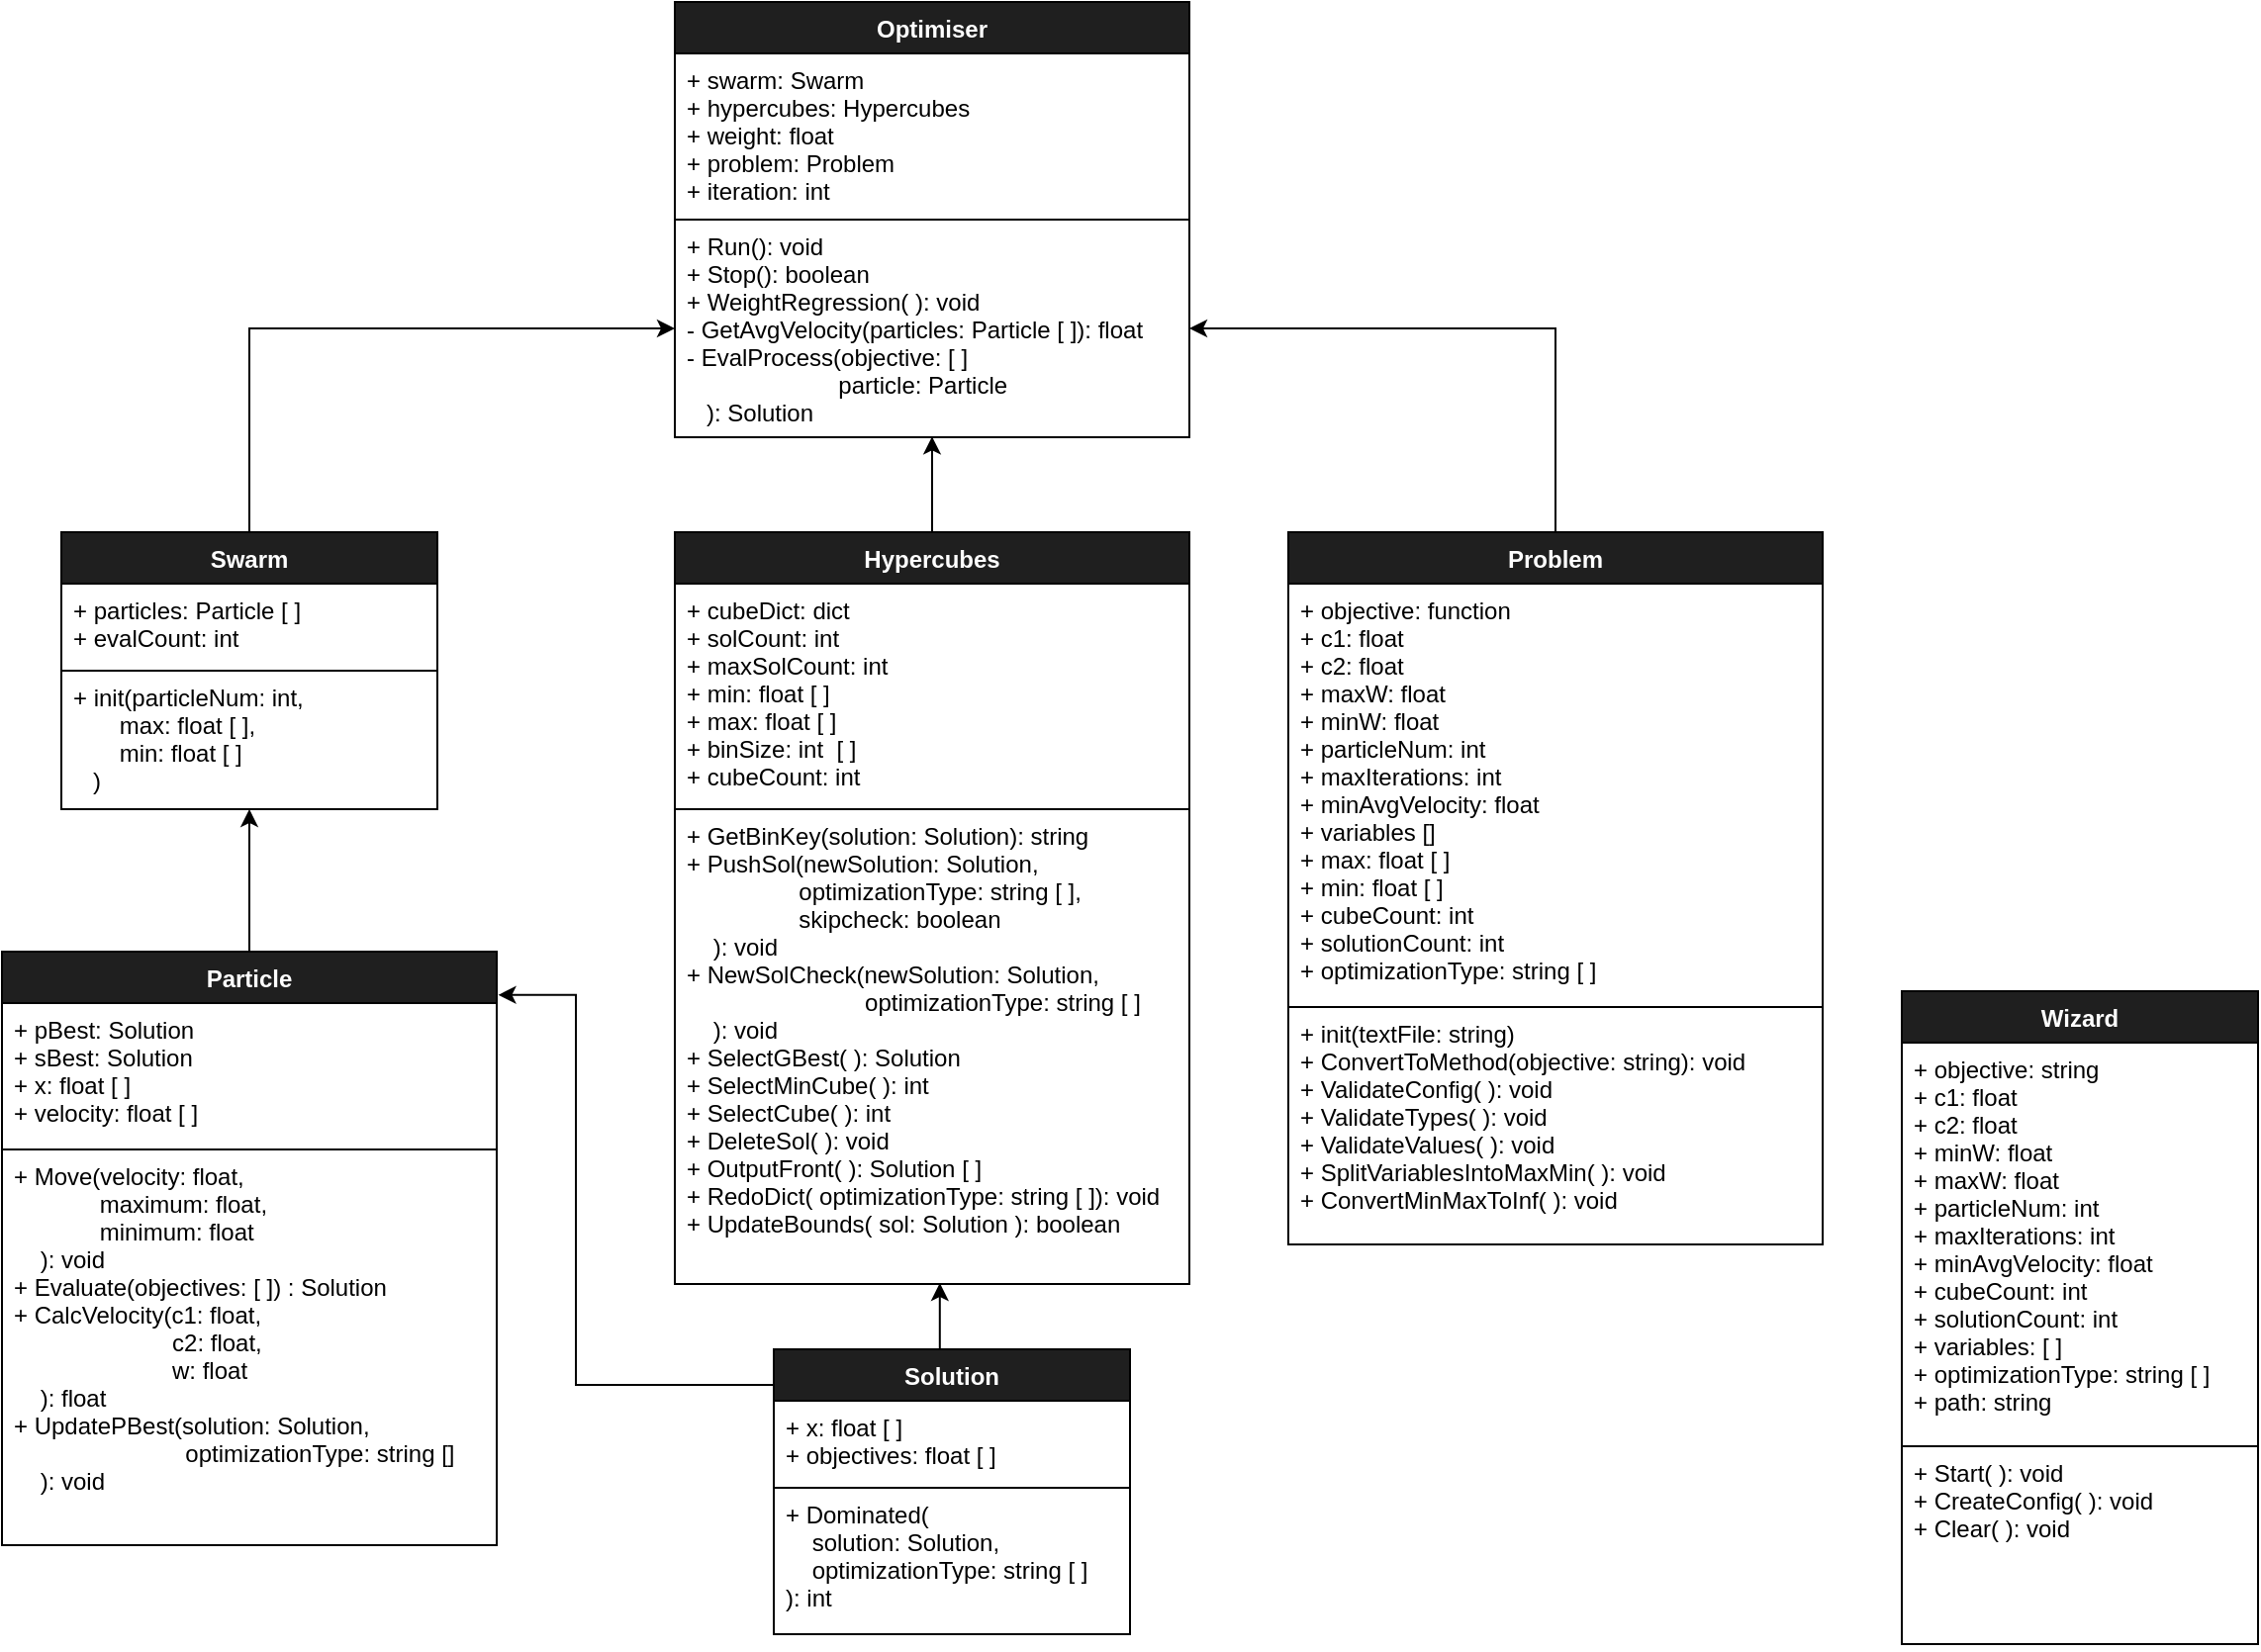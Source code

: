 <mxfile version="13.7.6" type="device"><diagram id="xZePv47nhXY1gjqLUgJZ" name="Page-1"><mxGraphModel dx="1689" dy="1721" grid="1" gridSize="10" guides="1" tooltips="1" connect="1" arrows="1" fold="1" page="1" pageScale="1" pageWidth="1169" pageHeight="827" background="#ffffff" math="0" shadow="0"><root><mxCell id="0"/><mxCell id="1" parent="0"/><mxCell id="JY5edF8O_84KhHBWNWvw-26" style="edgeStyle=orthogonalEdgeStyle;rounded=0;orthogonalLoop=1;jettySize=auto;html=1;exitX=0.5;exitY=0;exitDx=0;exitDy=0;fontColor=#000000;strokeColor=#000000;endArrow=classic;endFill=1;" parent="1" source="JY5edF8O_84KhHBWNWvw-22" target="JY5edF8O_84KhHBWNWvw-8" edge="1"><mxGeometry relative="1" as="geometry"/></mxCell><mxCell id="JY5edF8O_84KhHBWNWvw-29" style="edgeStyle=orthogonalEdgeStyle;rounded=0;orthogonalLoop=1;jettySize=auto;html=1;exitX=0.5;exitY=0;exitDx=0;exitDy=0;entryX=1;entryY=0.5;entryDx=0;entryDy=0;endArrow=classic;endFill=1;strokeColor=#000000;fontColor=#000000;" parent="1" source="JY5edF8O_84KhHBWNWvw-13" target="JY5edF8O_84KhHBWNWvw-8" edge="1"><mxGeometry relative="1" as="geometry"/></mxCell><mxCell id="JY5edF8O_84KhHBWNWvw-33" style="edgeStyle=orthogonalEdgeStyle;rounded=0;orthogonalLoop=1;jettySize=auto;html=1;exitX=0.5;exitY=0;exitDx=0;exitDy=0;entryX=0.5;entryY=1;entryDx=0;entryDy=0;entryPerimeter=0;endArrow=classic;endFill=1;strokeColor=#000000;fontColor=#000000;" parent="1" source="JY5edF8O_84KhHBWNWvw-9" target="JY5edF8O_84KhHBWNWvw-25" edge="1"><mxGeometry relative="1" as="geometry"/></mxCell><mxCell id="JY5edF8O_84KhHBWNWvw-35" style="edgeStyle=orthogonalEdgeStyle;rounded=0;orthogonalLoop=1;jettySize=auto;html=1;exitX=0;exitY=0.25;exitDx=0;exitDy=0;endArrow=classic;endFill=1;strokeColor=#000000;fontColor=#000000;entryX=1.003;entryY=0.073;entryDx=0;entryDy=0;entryPerimeter=0;" parent="1" source="JY5edF8O_84KhHBWNWvw-18" target="JY5edF8O_84KhHBWNWvw-9" edge="1"><mxGeometry relative="1" as="geometry"><mxPoint x="450" y="532" as="targetPoint"/><Array as="points"><mxPoint x="570" y="689"/><mxPoint x="470" y="689"/><mxPoint x="470" y="492"/></Array></mxGeometry></mxCell><mxCell id="J449ai-5pD1zcgtnjG2J-1" value="" style="endArrow=classic;html=1;exitX=0.5;exitY=0;exitDx=0;exitDy=0;entryX=0.5;entryY=0.997;entryDx=0;entryDy=0;entryPerimeter=0;" parent="1" source="JY5edF8O_84KhHBWNWvw-1" target="JY5edF8O_84KhHBWNWvw-8" edge="1"><mxGeometry width="50" height="50" relative="1" as="geometry"><mxPoint x="600" y="270" as="sourcePoint"/><mxPoint x="651" y="220" as="targetPoint"/></mxGeometry></mxCell><mxCell id="JY5edF8O_84KhHBWNWvw-13" value="Problem" style="swimlane;fontStyle=1;align=center;verticalAlign=top;childLayout=stackLayout;horizontal=1;startSize=26;horizontalStack=0;resizeParent=1;resizeParentMax=0;resizeLast=0;collapsible=1;marginBottom=0;fillColor=#1F1F1F;fontColor=#FFFFFF;" parent="1" vertex="1"><mxGeometry x="830" y="258" width="270" height="360" as="geometry"/></mxCell><mxCell id="JY5edF8O_84KhHBWNWvw-14" value="+ objective: function&#10;+ c1: float&#10;+ c2: float&#10;+ maxW: float&#10;+ minW: float&#10;+ particleNum: int&#10;+ maxIterations: int&#10;+ minAvgVelocity: float&#10;+ variables []&#10;+ max: float [ ]&#10;+ min: float [ ]&#10;+ cubeCount: int&#10;+ solutionCount: int&#10;+ optimizationType: string [ ]" style="text;fillColor=none;align=left;verticalAlign=top;spacingLeft=4;spacingRight=4;overflow=hidden;rotatable=0;points=[[0,0.5],[1,0.5]];portConstraint=eastwest;fontColor=#000000;strokeColor=#000000;" parent="JY5edF8O_84KhHBWNWvw-13" vertex="1"><mxGeometry y="26" width="270" height="214" as="geometry"/></mxCell><mxCell id="JY5edF8O_84KhHBWNWvw-16" value="+ init(textFile: string)&#10;+ ConvertToMethod(objective: string): void&#10;+ ValidateConfig( ): void&#10;+ ValidateTypes( ): void&#10;+ ValidateValues( ): void&#10;+ SplitVariablesIntoMaxMin( ): void&#10;+ ConvertMinMaxToInf( ): void" style="text;fillColor=none;align=left;verticalAlign=top;spacingLeft=4;spacingRight=4;overflow=hidden;rotatable=0;points=[[0,0.5],[1,0.5]];portConstraint=eastwest;fontColor=#000000;strokeColor=#000000;" parent="JY5edF8O_84KhHBWNWvw-13" vertex="1"><mxGeometry y="240" width="270" height="120" as="geometry"/></mxCell><mxCell id="JY5edF8O_84KhHBWNWvw-22" value="Swarm" style="swimlane;fontStyle=1;align=center;verticalAlign=top;childLayout=stackLayout;horizontal=1;startSize=26;horizontalStack=0;resizeParent=1;resizeParentMax=0;resizeLast=0;collapsible=1;marginBottom=0;fillColor=#1F1F1F;fontColor=#FFFFFF;" parent="1" vertex="1"><mxGeometry x="210" y="258" width="190" height="140" as="geometry"/></mxCell><mxCell id="JY5edF8O_84KhHBWNWvw-23" value="+ particles: Particle [ ] &#10;+ evalCount: int" style="text;fillColor=none;align=left;verticalAlign=top;spacingLeft=4;spacingRight=4;overflow=hidden;rotatable=0;points=[[0,0.5],[1,0.5]];portConstraint=eastwest;fontColor=#000000;strokeColor=#000000;" parent="JY5edF8O_84KhHBWNWvw-22" vertex="1"><mxGeometry y="26" width="190" height="44" as="geometry"/></mxCell><mxCell id="JY5edF8O_84KhHBWNWvw-25" value="+ init(particleNum: int, &#10;       max: float [ ],&#10;       min: float [ ]&#10;   )" style="text;fillColor=none;align=left;verticalAlign=top;spacingLeft=4;spacingRight=4;overflow=hidden;rotatable=0;points=[[0,0.5],[1,0.5]];portConstraint=eastwest;fontColor=#000000;strokeColor=#000000;" parent="JY5edF8O_84KhHBWNWvw-22" vertex="1"><mxGeometry y="70" width="190" height="70" as="geometry"/></mxCell><mxCell id="JY5edF8O_84KhHBWNWvw-9" value="Particle" style="swimlane;fontStyle=1;align=center;verticalAlign=top;childLayout=stackLayout;horizontal=1;startSize=26;horizontalStack=0;resizeParent=1;resizeParentMax=0;resizeLast=0;collapsible=1;marginBottom=0;strokeColor=#000000;fillColor=#1F1F1F;fontColor=#FFFFFF;" parent="1" vertex="1"><mxGeometry x="180" y="470" width="250" height="300" as="geometry"/></mxCell><mxCell id="JY5edF8O_84KhHBWNWvw-10" value="+ pBest: Solution&#10;+ sBest: Solution&#10;+ x: float [ ]&#10;+ velocity: float [ ]" style="text;fillColor=none;align=left;verticalAlign=top;spacingLeft=4;spacingRight=4;overflow=hidden;rotatable=0;points=[[0,0.5],[1,0.5]];portConstraint=eastwest;fontColor=#000000;strokeColor=#000000;" parent="JY5edF8O_84KhHBWNWvw-9" vertex="1"><mxGeometry y="26" width="250" height="74" as="geometry"/></mxCell><mxCell id="JY5edF8O_84KhHBWNWvw-12" value="+ Move(velocity: float, &#10;             maximum: float,&#10;             minimum: float&#10;    ): void&#10;+ Evaluate(objectives: [ ]) : Solution&#10;+ CalcVelocity(c1: float,&#10;                        c2: float,&#10;                        w: float&#10;    ): float&#10;+ UpdatePBest(solution: Solution,&#10;                          optimizationType: string [] &#10;    ): void" style="text;fillColor=none;align=left;verticalAlign=top;spacingLeft=4;spacingRight=4;overflow=hidden;rotatable=0;points=[[0,0.5],[1,0.5]];portConstraint=eastwest;fontColor=#000000;strokeColor=#000000;" parent="JY5edF8O_84KhHBWNWvw-9" vertex="1"><mxGeometry y="100" width="250" height="200" as="geometry"/></mxCell><mxCell id="JY5edF8O_84KhHBWNWvw-1" value="Hypercubes" style="swimlane;fontStyle=1;align=center;verticalAlign=top;childLayout=stackLayout;horizontal=1;startSize=26;horizontalStack=0;resizeParent=1;resizeParentMax=0;resizeLast=0;collapsible=1;marginBottom=0;strokeColor=#000000;fontColor=#FFFFFF;fillColor=#1F1F1F;" parent="1" vertex="1"><mxGeometry x="520" y="258" width="260" height="380" as="geometry"/></mxCell><mxCell id="JY5edF8O_84KhHBWNWvw-2" value="+ cubeDict: dict&#10;+ solCount: int&#10;+ maxSolCount: int&#10;+ min: float [ ]&#10;+ max: float [ ]&#10;+ binSize: int  [ ]&#10;+ cubeCount: int" style="text;fillColor=none;align=left;verticalAlign=top;spacingLeft=4;spacingRight=4;overflow=hidden;rotatable=0;points=[[0,0.5],[1,0.5]];portConstraint=eastwest;fontColor=#000000;strokeColor=#000000;" parent="JY5edF8O_84KhHBWNWvw-1" vertex="1"><mxGeometry y="26" width="260" height="114" as="geometry"/></mxCell><mxCell id="JY5edF8O_84KhHBWNWvw-4" value="+ GetBinKey(solution: Solution): string&#10;+ PushSol(newSolution: Solution, &#10;                 optimizationType: string [ ],&#10;                 skipcheck: boolean&#10;    ): void&#10;+ NewSolCheck(newSolution: Solution, &#10;                           optimizationType: string [ ]&#10;    ): void&#10;+ SelectGBest( ): Solution&#10;+ SelectMinCube( ): int&#10;+ SelectCube( ): int&#10;+ DeleteSol( ): void&#10;+ OutputFront( ): Solution [ ]&#10;+ RedoDict( optimizationType: string [ ]): void&#10;+ UpdateBounds( sol: Solution ): boolean" style="text;fillColor=none;align=left;verticalAlign=top;spacingLeft=4;spacingRight=4;overflow=hidden;rotatable=0;points=[[0,0.5],[1,0.5]];portConstraint=eastwest;fontColor=#000000;strokeColor=#000000;" parent="JY5edF8O_84KhHBWNWvw-1" vertex="1"><mxGeometry y="140" width="260" height="240" as="geometry"/></mxCell><mxCell id="JY5edF8O_84KhHBWNWvw-5" value="Optimiser" style="swimlane;fontStyle=1;align=center;verticalAlign=top;childLayout=stackLayout;horizontal=1;startSize=26;horizontalStack=0;resizeParent=1;resizeParentMax=0;resizeLast=0;collapsible=1;marginBottom=0;fillColor=#1F1F1F;fontColor=#FFFFFF;" parent="1" vertex="1"><mxGeometry x="520" y="-10" width="260" height="220" as="geometry"/></mxCell><mxCell id="JY5edF8O_84KhHBWNWvw-6" value="+ swarm: Swarm&#10;+ hypercubes: Hypercubes&#10;+ weight: float&#10;+ problem: Problem&#10;+ iteration: int" style="text;fillColor=none;align=left;verticalAlign=top;spacingLeft=4;spacingRight=4;overflow=hidden;rotatable=0;points=[[0,0.5],[1,0.5]];portConstraint=eastwest;fontColor=#000000;strokeColor=#000000;" parent="JY5edF8O_84KhHBWNWvw-5" vertex="1"><mxGeometry y="26" width="260" height="84" as="geometry"/></mxCell><mxCell id="JY5edF8O_84KhHBWNWvw-8" value="+ Run(): void&#10;+ Stop(): boolean&#10;+ WeightRegression( ): void&#10;- GetAvgVelocity(particles: Particle [ ]): float&#10;- EvalProcess(objective: [ ]&#10;                       particle: Particle&#10;   ): Solution&#10;" style="text;fillColor=none;align=left;verticalAlign=top;spacingLeft=4;spacingRight=4;overflow=hidden;rotatable=0;points=[[0,0.5],[1,0.5]];portConstraint=eastwest;fontColor=#000000;strokeColor=#000000;" parent="JY5edF8O_84KhHBWNWvw-5" vertex="1"><mxGeometry y="110" width="260" height="110" as="geometry"/></mxCell><mxCell id="FWh5RkhbUKiWvceH8XIr-7" style="edgeStyle=orthogonalEdgeStyle;rounded=0;orthogonalLoop=1;jettySize=auto;html=1;exitX=0.5;exitY=0;exitDx=0;exitDy=0;entryX=0.515;entryY=0.998;entryDx=0;entryDy=0;entryPerimeter=0;" parent="1" source="JY5edF8O_84KhHBWNWvw-18" target="JY5edF8O_84KhHBWNWvw-4" edge="1"><mxGeometry relative="1" as="geometry"/></mxCell><mxCell id="JY5edF8O_84KhHBWNWvw-18" value="Solution" style="swimlane;fontStyle=1;align=center;verticalAlign=top;childLayout=stackLayout;horizontal=1;startSize=26;horizontalStack=0;resizeParent=1;resizeParentMax=0;resizeLast=0;collapsible=1;marginBottom=0;strokeColor=#000000;fillColor=#1F1F1F;fontColor=#FFFFFF;" parent="1" vertex="1"><mxGeometry x="570" y="671" width="180" height="144" as="geometry"/></mxCell><mxCell id="JY5edF8O_84KhHBWNWvw-19" value="+ x: float [ ]&#10;+ objectives: float [ ] " style="text;fillColor=none;align=left;verticalAlign=top;spacingLeft=4;spacingRight=4;overflow=hidden;rotatable=0;points=[[0,0.5],[1,0.5]];portConstraint=eastwest;strokeColor=#000000;fontColor=#000000;" parent="JY5edF8O_84KhHBWNWvw-18" vertex="1"><mxGeometry y="26" width="180" height="44" as="geometry"/></mxCell><mxCell id="JY5edF8O_84KhHBWNWvw-21" value="+ Dominated(&#10;    solution: Solution,&#10;    optimizationType: string [ ]&#10;): int&#10;" style="text;fillColor=none;align=left;verticalAlign=top;spacingLeft=4;spacingRight=4;overflow=hidden;rotatable=0;points=[[0,0.5],[1,0.5]];portConstraint=eastwest;strokeColor=#000000;fontColor=#000000;" parent="JY5edF8O_84KhHBWNWvw-18" vertex="1"><mxGeometry y="70" width="180" height="74" as="geometry"/></mxCell><mxCell id="FWh5RkhbUKiWvceH8XIr-4" value="Wizard" style="swimlane;fontStyle=1;align=center;verticalAlign=top;childLayout=stackLayout;horizontal=1;startSize=26;horizontalStack=0;resizeParent=1;resizeParentMax=0;resizeLast=0;collapsible=1;marginBottom=0;strokeColor=#000000;fillColor=#1F1F1F;fontColor=#FFFFFF;" parent="1" vertex="1"><mxGeometry x="1140" y="490" width="180" height="330" as="geometry"/></mxCell><mxCell id="FWh5RkhbUKiWvceH8XIr-5" value="+ objective: string&#10;+ c1: float&#10;+ c2: float&#10;+ minW: float&#10;+ maxW: float&#10;+ particleNum: int&#10;+ maxIterations: int&#10;+ minAvgVelocity: float&#10;+ cubeCount: int&#10;+ solutionCount: int&#10;+ variables: [ ]&#10;+ optimizationType: string [ ]&#10;+ path: string" style="text;fillColor=none;align=left;verticalAlign=top;spacingLeft=4;spacingRight=4;overflow=hidden;rotatable=0;points=[[0,0.5],[1,0.5]];portConstraint=eastwest;strokeColor=#000000;fontColor=#000000;" parent="FWh5RkhbUKiWvceH8XIr-4" vertex="1"><mxGeometry y="26" width="180" height="204" as="geometry"/></mxCell><mxCell id="FWh5RkhbUKiWvceH8XIr-6" value="+ Start( ): void&#10;+ CreateConfig( ): void&#10;+ Clear( ): void&#10;" style="text;fillColor=none;align=left;verticalAlign=top;spacingLeft=4;spacingRight=4;overflow=hidden;rotatable=0;points=[[0,0.5],[1,0.5]];portConstraint=eastwest;strokeColor=#000000;fontColor=#000000;" parent="FWh5RkhbUKiWvceH8XIr-4" vertex="1"><mxGeometry y="230" width="180" height="100" as="geometry"/></mxCell></root></mxGraphModel></diagram></mxfile>